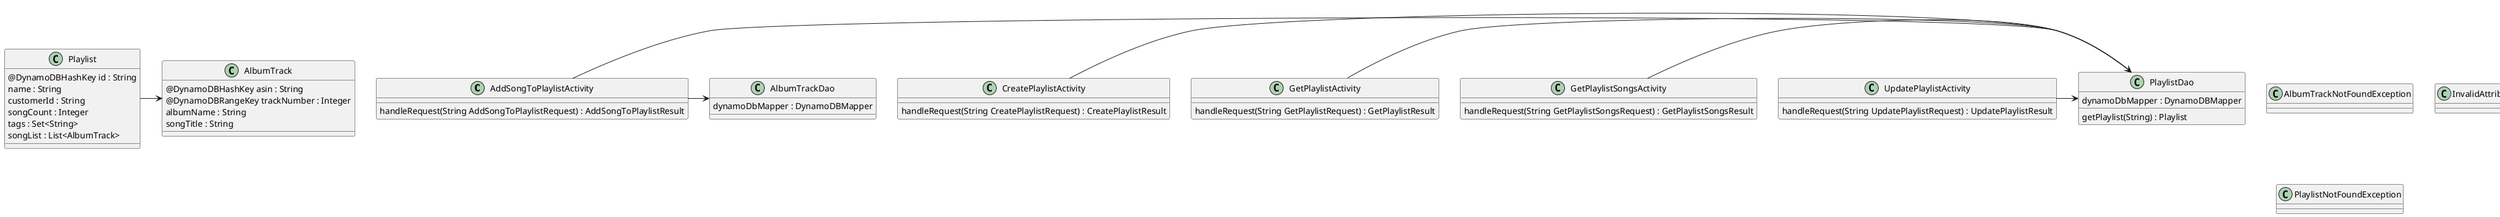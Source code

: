 @startuml

class AddSongToPlaylistActivity {
handleRequest(String AddSongToPlaylistRequest) : AddSongToPlaylistResult
}
class CreatePlaylistActivity {
handleRequest(String CreatePlaylistRequest) : CreatePlaylistResult
}
class GetPlaylistActivity {
handleRequest(String GetPlaylistRequest) : GetPlaylistResult
}
class GetPlaylistSongsActivity {
handleRequest(String GetPlaylistSongsRequest) : GetPlaylistSongsResult
}
class UpdatePlaylistActivity {
handleRequest(String UpdatePlaylistRequest) : UpdatePlaylistResult
}
class AlbumTrack {
@DynamoDBHashKey asin : String
@DynamoDBRangeKey trackNumber : Integer
albumName : String
songTitle : String
}
class Playlist {
@DynamoDBHashKey id : String
name : String
customerId : String
songCount : Integer
tags : Set<String>
songList : List<AlbumTrack>
}
class AlbumTrackDao {
dynamoDbMapper : DynamoDBMapper
}
class PlaylistDao {
dynamoDbMapper : DynamoDBMapper
getPlaylist(String) : Playlist
}
class AlbumTrackNotFoundException
class InvalidAttributeValueException
class PlaylistNotFoundException

Playlist -> AlbumTrack
AddSongToPlaylistActivity -> AlbumTrackDao
CreatePlaylistActivity -> PlaylistDao
AddSongToPlaylistActivity -> PlaylistDao
GetPlaylistActivity -> PlaylistDao
GetPlaylistSongsActivity -> PlaylistDao
UpdatePlaylistActivity -> PlaylistDao

@enduml
